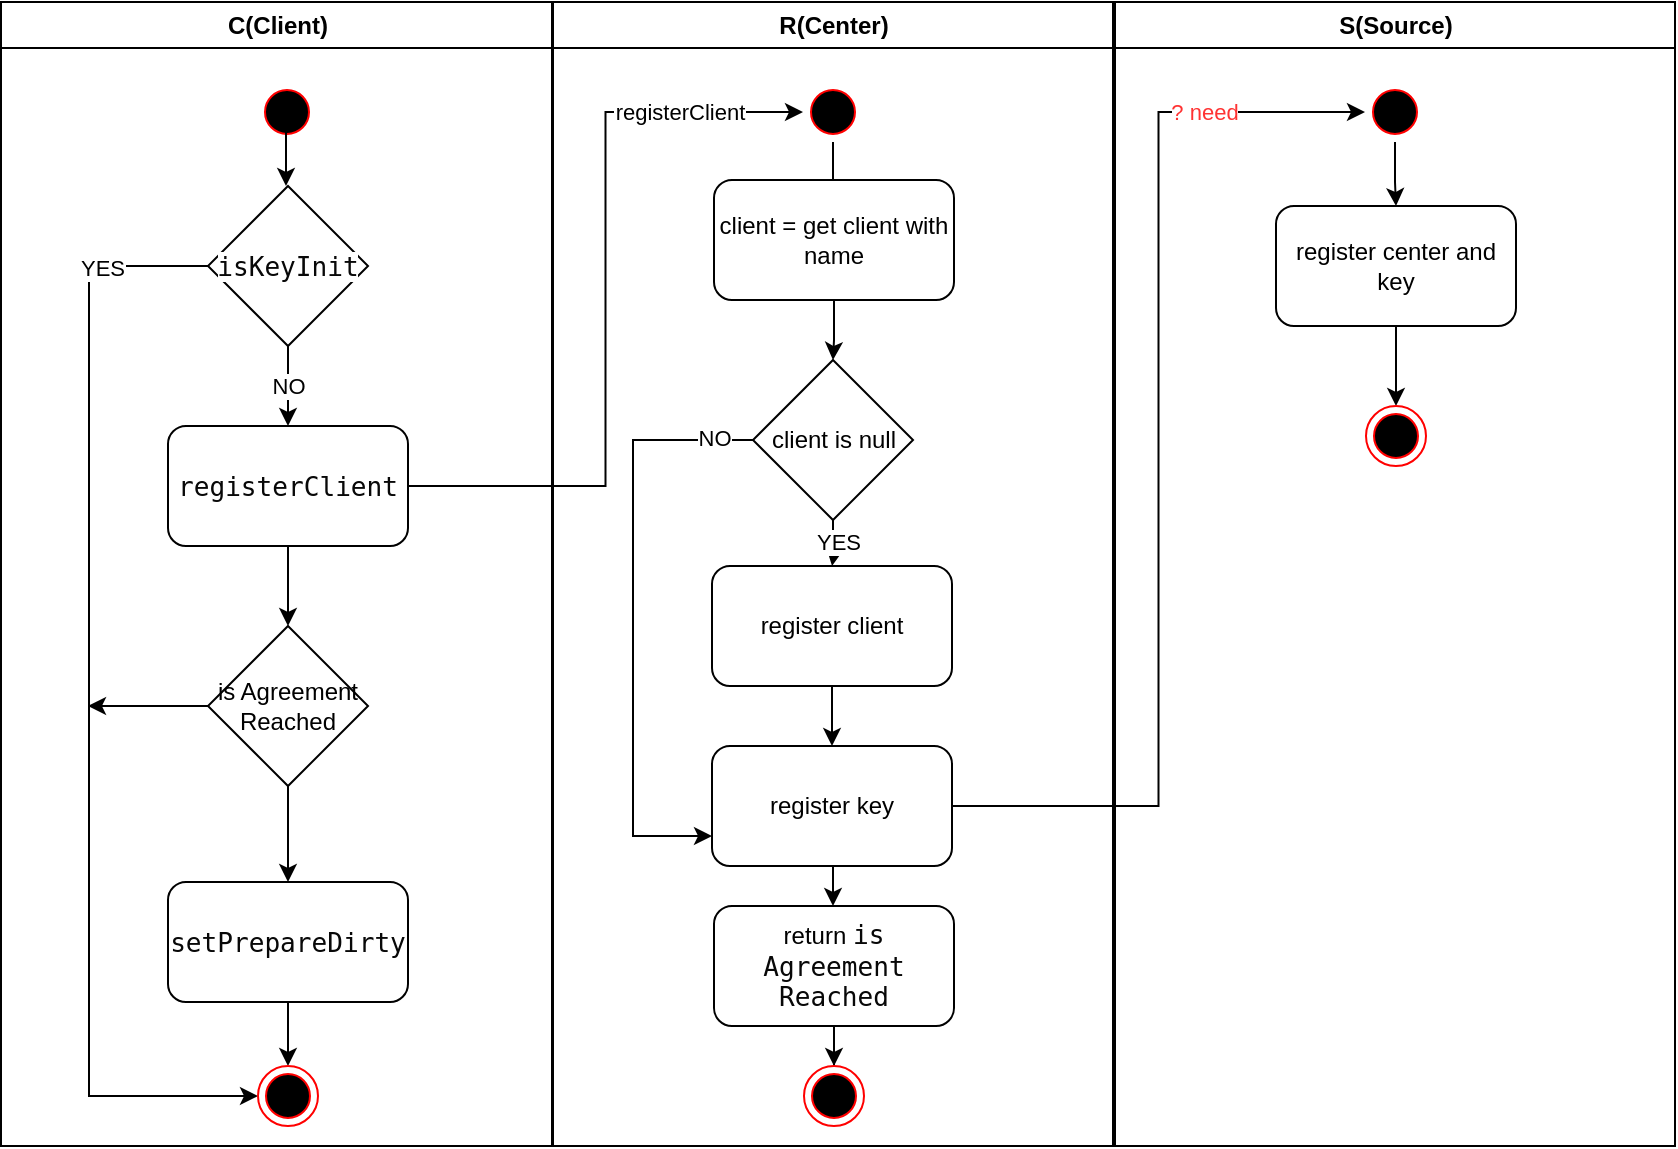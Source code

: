 <mxfile version="24.4.13" type="device" pages="3">
  <diagram id="e4xSNe2rwO2vYDo-B9NY" name="Client.Register">
    <mxGraphModel dx="1434" dy="784" grid="1" gridSize="10" guides="1" tooltips="1" connect="1" arrows="1" fold="1" page="1" pageScale="1" pageWidth="827" pageHeight="1169" math="0" shadow="0">
      <root>
        <mxCell id="0" />
        <mxCell id="1" parent="0" />
        <mxCell id="zKBPUxuciQu65vhIFHAe-1" value="C(Client)" style="swimlane;whiteSpace=wrap" vertex="1" parent="1">
          <mxGeometry x="164.5" y="128" width="275.5" height="572" as="geometry" />
        </mxCell>
        <mxCell id="zKBPUxuciQu65vhIFHAe-2" value="" style="ellipse;shape=startState;fillColor=#000000;strokeColor=#ff0000;" vertex="1" parent="zKBPUxuciQu65vhIFHAe-1">
          <mxGeometry x="128" y="40" width="30" height="30" as="geometry" />
        </mxCell>
        <mxCell id="zKBPUxuciQu65vhIFHAe-53" value="NO" style="edgeStyle=orthogonalEdgeStyle;rounded=0;orthogonalLoop=1;jettySize=auto;html=1;" edge="1" parent="zKBPUxuciQu65vhIFHAe-1" source="zKBPUxuciQu65vhIFHAe-49" target="zKBPUxuciQu65vhIFHAe-50">
          <mxGeometry relative="1" as="geometry" />
        </mxCell>
        <mxCell id="zKBPUxuciQu65vhIFHAe-56" style="edgeStyle=orthogonalEdgeStyle;rounded=0;orthogonalLoop=1;jettySize=auto;html=1;entryX=0;entryY=0.5;entryDx=0;entryDy=0;" edge="1" parent="zKBPUxuciQu65vhIFHAe-1" source="zKBPUxuciQu65vhIFHAe-49" target="zKBPUxuciQu65vhIFHAe-46">
          <mxGeometry relative="1" as="geometry">
            <mxPoint x="63.5" y="532" as="targetPoint" />
            <Array as="points">
              <mxPoint x="44" y="132" />
              <mxPoint x="44" y="547" />
            </Array>
          </mxGeometry>
        </mxCell>
        <mxCell id="zKBPUxuciQu65vhIFHAe-57" value="YES" style="edgeLabel;html=1;align=center;verticalAlign=middle;resizable=0;points=[];" vertex="1" connectable="0" parent="zKBPUxuciQu65vhIFHAe-56">
          <mxGeometry x="-0.811" y="1" relative="1" as="geometry">
            <mxPoint as="offset" />
          </mxGeometry>
        </mxCell>
        <mxCell id="zKBPUxuciQu65vhIFHAe-49" value="&lt;div style=&quot;background-color:#ffffff;color:#080808&quot;&gt;&lt;pre style=&quot;font-family:&#39;Fira Code&#39;,monospace;font-size:9.8pt;&quot;&gt;isKeyInit&lt;/pre&gt;&lt;/div&gt;" style="rhombus;whiteSpace=wrap;html=1;" vertex="1" parent="zKBPUxuciQu65vhIFHAe-1">
          <mxGeometry x="103.5" y="92" width="80" height="80" as="geometry" />
        </mxCell>
        <mxCell id="zKBPUxuciQu65vhIFHAe-54" value="" style="edgeStyle=orthogonalEdgeStyle;rounded=0;orthogonalLoop=1;jettySize=auto;html=1;" edge="1" parent="zKBPUxuciQu65vhIFHAe-1" source="zKBPUxuciQu65vhIFHAe-50" target="zKBPUxuciQu65vhIFHAe-51">
          <mxGeometry relative="1" as="geometry" />
        </mxCell>
        <mxCell id="zKBPUxuciQu65vhIFHAe-50" value="&lt;div style=&quot;background-color:#ffffff;color:#080808&quot;&gt;&lt;pre style=&quot;font-family:&#39;Fira Code&#39;,monospace;font-size:9.8pt;&quot;&gt;registerClient&lt;/pre&gt;&lt;/div&gt;" style="rounded=1;whiteSpace=wrap;html=1;" vertex="1" parent="zKBPUxuciQu65vhIFHAe-1">
          <mxGeometry x="83.5" y="212" width="120" height="60" as="geometry" />
        </mxCell>
        <mxCell id="zKBPUxuciQu65vhIFHAe-55" value="" style="edgeStyle=orthogonalEdgeStyle;rounded=0;orthogonalLoop=1;jettySize=auto;html=1;" edge="1" parent="zKBPUxuciQu65vhIFHAe-1" source="zKBPUxuciQu65vhIFHAe-51" target="zKBPUxuciQu65vhIFHAe-52">
          <mxGeometry relative="1" as="geometry" />
        </mxCell>
        <mxCell id="zKBPUxuciQu65vhIFHAe-63" value="" style="edgeStyle=orthogonalEdgeStyle;rounded=0;orthogonalLoop=1;jettySize=auto;html=1;" edge="1" parent="zKBPUxuciQu65vhIFHAe-1" source="zKBPUxuciQu65vhIFHAe-51">
          <mxGeometry relative="1" as="geometry">
            <mxPoint x="43.5" y="352" as="targetPoint" />
          </mxGeometry>
        </mxCell>
        <mxCell id="zKBPUxuciQu65vhIFHAe-51" value="is Agreement Reached" style="rhombus;whiteSpace=wrap;" vertex="1" parent="zKBPUxuciQu65vhIFHAe-1">
          <mxGeometry x="103.5" y="312" width="80" height="80" as="geometry" />
        </mxCell>
        <mxCell id="zKBPUxuciQu65vhIFHAe-60" value="" style="edgeStyle=orthogonalEdgeStyle;rounded=0;orthogonalLoop=1;jettySize=auto;html=1;" edge="1" parent="zKBPUxuciQu65vhIFHAe-1" source="zKBPUxuciQu65vhIFHAe-52" target="zKBPUxuciQu65vhIFHAe-46">
          <mxGeometry relative="1" as="geometry" />
        </mxCell>
        <mxCell id="zKBPUxuciQu65vhIFHAe-52" value="&lt;div style=&quot;background-color:#ffffff;color:#080808&quot;&gt;&lt;pre style=&quot;font-family:&#39;Fira Code&#39;,monospace;font-size:9.8pt;&quot;&gt;setPrepareDirty&lt;/pre&gt;&lt;/div&gt;" style="rounded=1;whiteSpace=wrap;html=1;" vertex="1" parent="zKBPUxuciQu65vhIFHAe-1">
          <mxGeometry x="83.5" y="440" width="120" height="60" as="geometry" />
        </mxCell>
        <mxCell id="zKBPUxuciQu65vhIFHAe-46" value="" style="ellipse;shape=endState;fillColor=#000000;strokeColor=#ff0000" vertex="1" parent="zKBPUxuciQu65vhIFHAe-1">
          <mxGeometry x="128.5" y="532" width="30" height="30" as="geometry" />
        </mxCell>
        <mxCell id="4FP9M70FjlYrYOTmqCSV-2" value="" style="edgeStyle=orthogonalEdgeStyle;rounded=0;orthogonalLoop=1;jettySize=auto;html=1;" edge="1" parent="zKBPUxuciQu65vhIFHAe-1">
          <mxGeometry relative="1" as="geometry">
            <mxPoint x="142.5" y="62" as="sourcePoint" />
            <mxPoint x="142.5" y="92" as="targetPoint" />
          </mxGeometry>
        </mxCell>
        <mxCell id="zKBPUxuciQu65vhIFHAe-23" value="R(Center)" style="swimlane;whiteSpace=wrap" vertex="1" parent="1">
          <mxGeometry x="440.5" y="128" width="280" height="572" as="geometry">
            <mxRectangle x="440.5" y="128" width="90" height="30" as="alternateBounds" />
          </mxGeometry>
        </mxCell>
        <mxCell id="4FP9M70FjlYrYOTmqCSV-10" value="" style="edgeStyle=orthogonalEdgeStyle;rounded=0;orthogonalLoop=1;jettySize=auto;html=1;entryX=0.5;entryY=0;entryDx=0;entryDy=0;" edge="1" parent="zKBPUxuciQu65vhIFHAe-23" source="4FP9M70FjlYrYOTmqCSV-1" target="4FP9M70FjlYrYOTmqCSV-4">
          <mxGeometry relative="1" as="geometry" />
        </mxCell>
        <mxCell id="4FP9M70FjlYrYOTmqCSV-1" value="" style="ellipse;shape=startState;fillColor=#000000;strokeColor=#ff0000;" vertex="1" parent="zKBPUxuciQu65vhIFHAe-23">
          <mxGeometry x="125" y="40" width="30" height="30" as="geometry" />
        </mxCell>
        <mxCell id="4FP9M70FjlYrYOTmqCSV-12" value="" style="edgeStyle=orthogonalEdgeStyle;rounded=0;orthogonalLoop=1;jettySize=auto;html=1;" edge="1" parent="zKBPUxuciQu65vhIFHAe-23" source="4FP9M70FjlYrYOTmqCSV-3" target="4FP9M70FjlYrYOTmqCSV-7">
          <mxGeometry relative="1" as="geometry" />
        </mxCell>
        <mxCell id="4FP9M70FjlYrYOTmqCSV-21" value="YES" style="edgeLabel;html=1;align=center;verticalAlign=middle;resizable=0;points=[];" vertex="1" connectable="0" parent="4FP9M70FjlYrYOTmqCSV-12">
          <mxGeometry x="-0.064" y="2" relative="1" as="geometry">
            <mxPoint as="offset" />
          </mxGeometry>
        </mxCell>
        <mxCell id="4FP9M70FjlYrYOTmqCSV-20" style="edgeStyle=orthogonalEdgeStyle;rounded=0;orthogonalLoop=1;jettySize=auto;html=1;entryX=0;entryY=0.75;entryDx=0;entryDy=0;" edge="1" parent="zKBPUxuciQu65vhIFHAe-23" source="4FP9M70FjlYrYOTmqCSV-3" target="4FP9M70FjlYrYOTmqCSV-6">
          <mxGeometry relative="1" as="geometry">
            <Array as="points">
              <mxPoint x="40" y="219" />
              <mxPoint x="40" y="417" />
            </Array>
          </mxGeometry>
        </mxCell>
        <mxCell id="4FP9M70FjlYrYOTmqCSV-22" value="NO" style="edgeLabel;html=1;align=center;verticalAlign=middle;resizable=0;points=[];" vertex="1" connectable="0" parent="4FP9M70FjlYrYOTmqCSV-20">
          <mxGeometry x="-0.864" y="-1" relative="1" as="geometry">
            <mxPoint as="offset" />
          </mxGeometry>
        </mxCell>
        <mxCell id="4FP9M70FjlYrYOTmqCSV-3" value="client is null" style="rhombus;whiteSpace=wrap;html=1;" vertex="1" parent="zKBPUxuciQu65vhIFHAe-23">
          <mxGeometry x="100" y="179" width="80" height="80" as="geometry" />
        </mxCell>
        <mxCell id="4FP9M70FjlYrYOTmqCSV-11" value="" style="edgeStyle=orthogonalEdgeStyle;rounded=0;orthogonalLoop=1;jettySize=auto;html=1;" edge="1" parent="zKBPUxuciQu65vhIFHAe-23" source="4FP9M70FjlYrYOTmqCSV-4" target="4FP9M70FjlYrYOTmqCSV-3">
          <mxGeometry relative="1" as="geometry" />
        </mxCell>
        <mxCell id="4FP9M70FjlYrYOTmqCSV-4" value="client = get client with name" style="rounded=1;whiteSpace=wrap;html=1;" vertex="1" parent="zKBPUxuciQu65vhIFHAe-23">
          <mxGeometry x="80.5" y="89" width="120" height="60" as="geometry" />
        </mxCell>
        <mxCell id="4FP9M70FjlYrYOTmqCSV-6" value="register key" style="rounded=1;whiteSpace=wrap;html=1;" vertex="1" parent="zKBPUxuciQu65vhIFHAe-23">
          <mxGeometry x="79.5" y="372" width="120" height="60" as="geometry" />
        </mxCell>
        <mxCell id="4FP9M70FjlYrYOTmqCSV-15" value="" style="edgeStyle=orthogonalEdgeStyle;rounded=0;orthogonalLoop=1;jettySize=auto;html=1;" edge="1" parent="zKBPUxuciQu65vhIFHAe-23">
          <mxGeometry relative="1" as="geometry">
            <mxPoint x="138.5" y="342" as="sourcePoint" />
            <mxPoint x="139.5" y="372" as="targetPoint" />
          </mxGeometry>
        </mxCell>
        <mxCell id="4FP9M70FjlYrYOTmqCSV-7" value="register client" style="rounded=1;whiteSpace=wrap;html=1;" vertex="1" parent="zKBPUxuciQu65vhIFHAe-23">
          <mxGeometry x="79.5" y="282" width="120" height="60" as="geometry" />
        </mxCell>
        <mxCell id="4FP9M70FjlYrYOTmqCSV-17" value="" style="edgeStyle=orthogonalEdgeStyle;rounded=0;orthogonalLoop=1;jettySize=auto;html=1;" edge="1" parent="zKBPUxuciQu65vhIFHAe-23" source="4FP9M70FjlYrYOTmqCSV-8" target="4FP9M70FjlYrYOTmqCSV-9">
          <mxGeometry relative="1" as="geometry" />
        </mxCell>
        <mxCell id="4FP9M70FjlYrYOTmqCSV-8" value="return&amp;nbsp;&lt;span style=&quot;font-family: &amp;quot;Fira Code&amp;quot;, monospace; font-size: 9.8pt; background-color: rgb(255, 255, 255); color: rgb(8, 8, 8);&quot;&gt;is Agreement Reached&lt;/span&gt;" style="rounded=1;whiteSpace=wrap;html=1;" vertex="1" parent="zKBPUxuciQu65vhIFHAe-23">
          <mxGeometry x="80.5" y="452" width="120" height="60" as="geometry" />
        </mxCell>
        <mxCell id="4FP9M70FjlYrYOTmqCSV-9" value="" style="ellipse;shape=endState;fillColor=#000000;strokeColor=#ff0000" vertex="1" parent="zKBPUxuciQu65vhIFHAe-23">
          <mxGeometry x="125.5" y="532" width="30" height="30" as="geometry" />
        </mxCell>
        <mxCell id="4FP9M70FjlYrYOTmqCSV-19" value="" style="edgeStyle=orthogonalEdgeStyle;rounded=0;orthogonalLoop=1;jettySize=auto;html=1;" edge="1" parent="zKBPUxuciQu65vhIFHAe-23">
          <mxGeometry relative="1" as="geometry">
            <mxPoint x="140" y="432" as="sourcePoint" />
            <mxPoint x="140" y="452" as="targetPoint" />
          </mxGeometry>
        </mxCell>
        <mxCell id="zKBPUxuciQu65vhIFHAe-42" value="S(Source)" style="swimlane;whiteSpace=wrap" vertex="1" parent="1">
          <mxGeometry x="721.5" y="128" width="280" height="572" as="geometry" />
        </mxCell>
        <mxCell id="pCzn_DUp9kQx-t3wHIik-6" value="" style="edgeStyle=orthogonalEdgeStyle;rounded=0;orthogonalLoop=1;jettySize=auto;html=1;" edge="1" parent="zKBPUxuciQu65vhIFHAe-42" source="pCzn_DUp9kQx-t3wHIik-1" target="pCzn_DUp9kQx-t3wHIik-3">
          <mxGeometry relative="1" as="geometry" />
        </mxCell>
        <mxCell id="pCzn_DUp9kQx-t3wHIik-1" value="" style="ellipse;shape=startState;fillColor=#000000;strokeColor=#ff0000;" vertex="1" parent="zKBPUxuciQu65vhIFHAe-42">
          <mxGeometry x="125" y="40" width="30" height="30" as="geometry" />
        </mxCell>
        <mxCell id="pCzn_DUp9kQx-t3wHIik-7" value="" style="edgeStyle=orthogonalEdgeStyle;rounded=0;orthogonalLoop=1;jettySize=auto;html=1;" edge="1" parent="zKBPUxuciQu65vhIFHAe-42" source="pCzn_DUp9kQx-t3wHIik-3" target="pCzn_DUp9kQx-t3wHIik-5">
          <mxGeometry relative="1" as="geometry" />
        </mxCell>
        <mxCell id="pCzn_DUp9kQx-t3wHIik-3" value="register center and key" style="rounded=1;whiteSpace=wrap;html=1;" vertex="1" parent="zKBPUxuciQu65vhIFHAe-42">
          <mxGeometry x="80.5" y="102" width="120" height="60" as="geometry" />
        </mxCell>
        <mxCell id="pCzn_DUp9kQx-t3wHIik-5" value="" style="ellipse;shape=endState;fillColor=#000000;strokeColor=#ff0000" vertex="1" parent="zKBPUxuciQu65vhIFHAe-42">
          <mxGeometry x="125.5" y="202" width="30" height="30" as="geometry" />
        </mxCell>
        <mxCell id="4FP9M70FjlYrYOTmqCSV-25" style="edgeStyle=orthogonalEdgeStyle;rounded=0;orthogonalLoop=1;jettySize=auto;html=1;entryX=0;entryY=0.5;entryDx=0;entryDy=0;" edge="1" parent="1" source="zKBPUxuciQu65vhIFHAe-50" target="4FP9M70FjlYrYOTmqCSV-1">
          <mxGeometry relative="1" as="geometry" />
        </mxCell>
        <mxCell id="4FP9M70FjlYrYOTmqCSV-26" value="registerClient" style="edgeLabel;align=center;verticalAlign=middle;resizable=0;points=[];" vertex="1" connectable="0" parent="4FP9M70FjlYrYOTmqCSV-25">
          <mxGeometry x="0.68" y="1" relative="1" as="geometry">
            <mxPoint as="offset" />
          </mxGeometry>
        </mxCell>
        <mxCell id="pCzn_DUp9kQx-t3wHIik-8" style="edgeStyle=orthogonalEdgeStyle;rounded=0;orthogonalLoop=1;jettySize=auto;html=1;entryX=0;entryY=0.5;entryDx=0;entryDy=0;" edge="1" parent="1" source="4FP9M70FjlYrYOTmqCSV-6" target="pCzn_DUp9kQx-t3wHIik-1">
          <mxGeometry relative="1" as="geometry" />
        </mxCell>
        <mxCell id="_jpN2zEDaZLYkizdIhVH-1" value="? need" style="edgeLabel;html=1;align=center;verticalAlign=middle;resizable=0;points=[];fontColor=#FF3333;" vertex="1" connectable="0" parent="pCzn_DUp9kQx-t3wHIik-8">
          <mxGeometry x="0.709" relative="1" as="geometry">
            <mxPoint as="offset" />
          </mxGeometry>
        </mxCell>
      </root>
    </mxGraphModel>
  </diagram>
  <diagram name="client.get" id="e7e014a7-5840-1c2e-5031-d8a46d1fe8dd">
    <mxGraphModel dx="1434" dy="784" grid="1" gridSize="10" guides="1" tooltips="1" connect="1" arrows="1" fold="1" page="1" pageScale="1" pageWidth="1169" pageHeight="826" background="none" math="0" shadow="0">
      <root>
        <mxCell id="0" />
        <mxCell id="1" parent="0" />
        <mxCell id="k82Oito8XOEwwU88DEr8-1" value="C(Client)" style="swimlane;whiteSpace=wrap" vertex="1" parent="1">
          <mxGeometry x="164.5" y="128" width="275.5" height="572" as="geometry" />
        </mxCell>
        <mxCell id="k82Oito8XOEwwU88DEr8-18" value="" style="edgeStyle=orthogonalEdgeStyle;rounded=0;orthogonalLoop=1;jettySize=auto;html=1;" edge="1" parent="k82Oito8XOEwwU88DEr8-1" source="k82Oito8XOEwwU88DEr8-3" target="k82Oito8XOEwwU88DEr8-9">
          <mxGeometry relative="1" as="geometry" />
        </mxCell>
        <mxCell id="k82Oito8XOEwwU88DEr8-3" value="" style="ellipse;shape=startState;fillColor=#000000;strokeColor=#ff0000;" vertex="1" parent="k82Oito8XOEwwU88DEr8-1">
          <mxGeometry x="128.5" y="32" width="30" height="30" as="geometry" />
        </mxCell>
        <mxCell id="k82Oito8XOEwwU88DEr8-8" value="" style="edgeStyle=orthogonalEdgeStyle;rounded=0;orthogonalLoop=1;jettySize=auto;html=1;" edge="1" parent="k82Oito8XOEwwU88DEr8-1" source="k82Oito8XOEwwU88DEr8-9" target="k82Oito8XOEwwU88DEr8-12">
          <mxGeometry relative="1" as="geometry" />
        </mxCell>
        <mxCell id="k82Oito8XOEwwU88DEr8-9" value="value = Cache.get" style="rounded=1;whiteSpace=wrap;" vertex="1" parent="k82Oito8XOEwwU88DEr8-1">
          <mxGeometry x="83.5" y="102" width="120" height="60" as="geometry" />
        </mxCell>
        <mxCell id="k82Oito8XOEwwU88DEr8-10" value="YES" style="edgeStyle=orthogonalEdgeStyle;rounded=0;orthogonalLoop=1;jettySize=auto;html=1;" edge="1" parent="k82Oito8XOEwwU88DEr8-1" source="k82Oito8XOEwwU88DEr8-12" target="k82Oito8XOEwwU88DEr8-14">
          <mxGeometry relative="1" as="geometry" />
        </mxCell>
        <mxCell id="k82Oito8XOEwwU88DEr8-11" value="" style="edgeStyle=orthogonalEdgeStyle;rounded=0;orthogonalLoop=1;jettySize=auto;html=1;entryX=0;entryY=0.5;entryDx=0;entryDy=0;" edge="1" parent="k82Oito8XOEwwU88DEr8-1" source="k82Oito8XOEwwU88DEr8-12" target="k82Oito8XOEwwU88DEr8-15">
          <mxGeometry relative="1" as="geometry">
            <mxPoint x="43.5" y="282" as="targetPoint" />
            <Array as="points">
              <mxPoint x="56" y="242" />
              <mxPoint x="56" y="547" />
            </Array>
          </mxGeometry>
        </mxCell>
        <mxCell id="k82Oito8XOEwwU88DEr8-22" value="NO" style="edgeLabel;html=1;align=center;verticalAlign=middle;resizable=0;points=[];" vertex="1" connectable="0" parent="k82Oito8XOEwwU88DEr8-11">
          <mxGeometry x="-0.887" relative="1" as="geometry">
            <mxPoint as="offset" />
          </mxGeometry>
        </mxCell>
        <mxCell id="k82Oito8XOEwwU88DEr8-12" value="value Is Null" style="rhombus;whiteSpace=wrap;" vertex="1" parent="k82Oito8XOEwwU88DEr8-1">
          <mxGeometry x="103.5" y="202" width="80" height="80" as="geometry" />
        </mxCell>
        <mxCell id="k82Oito8XOEwwU88DEr8-13" value="" style="edgeStyle=orthogonalEdgeStyle;rounded=0;orthogonalLoop=1;jettySize=auto;html=1;" edge="1" parent="k82Oito8XOEwwU88DEr8-1" source="k82Oito8XOEwwU88DEr8-14" target="k82Oito8XOEwwU88DEr8-15">
          <mxGeometry relative="1" as="geometry" />
        </mxCell>
        <mxCell id="k82Oito8XOEwwU88DEr8-14" value="value = exec biz method" style="rounded=1;whiteSpace=wrap;" vertex="1" parent="k82Oito8XOEwwU88DEr8-1">
          <mxGeometry x="83.5" y="322" width="120" height="60" as="geometry" />
        </mxCell>
        <mxCell id="k82Oito8XOEwwU88DEr8-15" value="" style="ellipse;shape=endState;fillColor=#000000;strokeColor=#ff0000" vertex="1" parent="k82Oito8XOEwwU88DEr8-1">
          <mxGeometry x="128.5" y="532" width="30" height="30" as="geometry" />
        </mxCell>
        <mxCell id="k82Oito8XOEwwU88DEr8-19" value="put value to center" style="rounded=1;whiteSpace=wrap;html=1;" vertex="1" parent="k82Oito8XOEwwU88DEr8-1">
          <mxGeometry x="83.5" y="422" width="120" height="60" as="geometry" />
        </mxCell>
        <mxCell id="k82Oito8XOEwwU88DEr8-16" value="R(Center)" style="swimlane;whiteSpace=wrap" vertex="1" parent="1">
          <mxGeometry x="440.5" y="128" width="279.5" height="572" as="geometry">
            <mxRectangle x="440.5" y="128" width="90" height="30" as="alternateBounds" />
          </mxGeometry>
        </mxCell>
        <mxCell id="k82Oito8XOEwwU88DEr8-36" value="" style="edgeStyle=orthogonalEdgeStyle;rounded=0;orthogonalLoop=1;jettySize=auto;html=1;" edge="1" parent="k82Oito8XOEwwU88DEr8-16" source="k82Oito8XOEwwU88DEr8-23" target="k82Oito8XOEwwU88DEr8-27">
          <mxGeometry relative="1" as="geometry" />
        </mxCell>
        <mxCell id="k82Oito8XOEwwU88DEr8-23" value="" style="ellipse;shape=startState;fillColor=#000000;strokeColor=#ff0000;" vertex="1" parent="k82Oito8XOEwwU88DEr8-16">
          <mxGeometry x="93" y="32" width="30" height="30" as="geometry" />
        </mxCell>
        <mxCell id="k82Oito8XOEwwU88DEr8-29" value="" style="edgeStyle=orthogonalEdgeStyle;rounded=0;orthogonalLoop=1;jettySize=auto;html=1;" edge="1" parent="k82Oito8XOEwwU88DEr8-16" source="k82Oito8XOEwwU88DEr8-27" target="k82Oito8XOEwwU88DEr8-28">
          <mxGeometry relative="1" as="geometry" />
        </mxCell>
        <mxCell id="k82Oito8XOEwwU88DEr8-30" value="YES" style="edgeLabel;html=1;align=center;verticalAlign=middle;resizable=0;points=[];" vertex="1" connectable="0" parent="k82Oito8XOEwwU88DEr8-29">
          <mxGeometry x="0.192" y="-1" relative="1" as="geometry">
            <mxPoint as="offset" />
          </mxGeometry>
        </mxCell>
        <mxCell id="k82Oito8XOEwwU88DEr8-42" style="edgeStyle=orthogonalEdgeStyle;rounded=0;orthogonalLoop=1;jettySize=auto;html=1;entryX=0;entryY=0.5;entryDx=0;entryDy=0;" edge="1" parent="k82Oito8XOEwwU88DEr8-16" source="k82Oito8XOEwwU88DEr8-27" target="k82Oito8XOEwwU88DEr8-33">
          <mxGeometry relative="1" as="geometry">
            <Array as="points">
              <mxPoint x="30" y="132" />
              <mxPoint x="30" y="547" />
            </Array>
          </mxGeometry>
        </mxCell>
        <mxCell id="k82Oito8XOEwwU88DEr8-43" value="NO" style="edgeLabel;html=1;align=center;verticalAlign=middle;resizable=0;points=[];" vertex="1" connectable="0" parent="k82Oito8XOEwwU88DEr8-42">
          <mxGeometry x="-0.926" y="-4" relative="1" as="geometry">
            <mxPoint as="offset" />
          </mxGeometry>
        </mxCell>
        <mxCell id="k82Oito8XOEwwU88DEr8-27" value="&lt;div style=&quot;background-color:#ffffff;color:#080808&quot;&gt;&lt;pre style=&quot;font-family:&#39;Fira Code&#39;,monospace;font-size:9.8pt;&quot;&gt;isDirty&lt;/pre&gt;&lt;/div&gt;" style="rhombus;whiteSpace=wrap;html=1;" vertex="1" parent="k82Oito8XOEwwU88DEr8-16">
          <mxGeometry x="67.5" y="92" width="80" height="80" as="geometry" />
        </mxCell>
        <mxCell id="k82Oito8XOEwwU88DEr8-34" value="" style="edgeStyle=orthogonalEdgeStyle;rounded=0;orthogonalLoop=1;jettySize=auto;html=1;" edge="1" parent="k82Oito8XOEwwU88DEr8-16" source="k82Oito8XOEwwU88DEr8-28">
          <mxGeometry relative="1" as="geometry">
            <mxPoint x="107.5" y="402" as="targetPoint" />
          </mxGeometry>
        </mxCell>
        <mxCell id="k82Oito8XOEwwU88DEr8-41" value="YES" style="edgeLabel;html=1;align=center;verticalAlign=middle;resizable=0;points=[];" vertex="1" connectable="0" parent="k82Oito8XOEwwU88DEr8-34">
          <mxGeometry x="-0.728" y="2" relative="1" as="geometry">
            <mxPoint as="offset" />
          </mxGeometry>
        </mxCell>
        <mxCell id="k82Oito8XOEwwU88DEr8-38" value="NO" style="edgeStyle=orthogonalEdgeStyle;rounded=0;orthogonalLoop=1;jettySize=auto;html=1;entryX=0.5;entryY=0;entryDx=0;entryDy=0;" edge="1" parent="k82Oito8XOEwwU88DEr8-16" source="k82Oito8XOEwwU88DEr8-28" target="k82Oito8XOEwwU88DEr8-40">
          <mxGeometry relative="1" as="geometry">
            <mxPoint x="249.5" y="245" as="targetPoint" />
            <Array as="points">
              <mxPoint x="208" y="245" />
              <mxPoint x="208" y="379" />
            </Array>
          </mxGeometry>
        </mxCell>
        <mxCell id="k82Oito8XOEwwU88DEr8-28" value="is Agreement Reached" style="rhombus;whiteSpace=wrap;" vertex="1" parent="k82Oito8XOEwwU88DEr8-16">
          <mxGeometry x="67.5" y="205" width="80" height="80" as="geometry" />
        </mxCell>
        <mxCell id="k82Oito8XOEwwU88DEr8-31" value="&lt;div style=&quot;background-color:#ffffff;color:#080808&quot;&gt;&lt;pre style=&quot;font-family:&#39;Fira Code&#39;,monospace;font-size:9.8pt;&quot;&gt;clearDirty&lt;/pre&gt;&lt;/div&gt;" style="rounded=1;whiteSpace=wrap;html=1;" vertex="1" parent="k82Oito8XOEwwU88DEr8-16">
          <mxGeometry x="50.5" y="312" width="120" height="60" as="geometry" />
        </mxCell>
        <mxCell id="k82Oito8XOEwwU88DEr8-35" value="" style="edgeStyle=orthogonalEdgeStyle;rounded=0;orthogonalLoop=1;jettySize=auto;html=1;" edge="1" parent="k82Oito8XOEwwU88DEr8-16" target="k82Oito8XOEwwU88DEr8-33">
          <mxGeometry relative="1" as="geometry">
            <mxPoint x="107.5" y="462" as="sourcePoint" />
          </mxGeometry>
        </mxCell>
        <mxCell id="k82Oito8XOEwwU88DEr8-32" value="&lt;div style=&quot;background-color:#ffffff;color:#080808&quot;&gt;&lt;pre style=&quot;font-family:&#39;Fira Code&#39;,monospace;font-size:9.8pt;&quot;&gt;putToLocalCache&lt;/pre&gt;&lt;/div&gt;" style="rounded=1;whiteSpace=wrap;html=1;" vertex="1" parent="k82Oito8XOEwwU88DEr8-16">
          <mxGeometry x="50.5" y="402" width="120" height="60" as="geometry" />
        </mxCell>
        <mxCell id="k82Oito8XOEwwU88DEr8-33" value="" style="ellipse;shape=endState;fillColor=#000000;strokeColor=#ff0000" vertex="1" parent="k82Oito8XOEwwU88DEr8-16">
          <mxGeometry x="92.5" y="532" width="30" height="30" as="geometry" />
        </mxCell>
        <mxCell id="k82Oito8XOEwwU88DEr8-40" value="Unexpected assignment error" style="rounded=1;whiteSpace=wrap;" vertex="1" parent="k82Oito8XOEwwU88DEr8-16">
          <mxGeometry x="147.5" y="472" width="120" height="60" as="geometry" />
        </mxCell>
        <mxCell id="k82Oito8XOEwwU88DEr8-17" value="S(Source)" style="swimlane;whiteSpace=wrap" vertex="1" parent="1">
          <mxGeometry x="721.5" y="128" width="280" height="572" as="geometry" />
        </mxCell>
        <mxCell id="k82Oito8XOEwwU88DEr8-25" style="edgeStyle=orthogonalEdgeStyle;rounded=0;orthogonalLoop=1;jettySize=auto;html=1;entryX=0;entryY=0.5;entryDx=0;entryDy=0;" edge="1" parent="1" source="k82Oito8XOEwwU88DEr8-19" target="k82Oito8XOEwwU88DEr8-23">
          <mxGeometry relative="1" as="geometry" />
        </mxCell>
        <mxCell id="k82Oito8XOEwwU88DEr8-26" value="put" style="edgeLabel;html=1;align=center;verticalAlign=middle;resizable=0;points=[];" vertex="1" connectable="0" parent="k82Oito8XOEwwU88DEr8-25">
          <mxGeometry x="0.746" y="3" relative="1" as="geometry">
            <mxPoint as="offset" />
          </mxGeometry>
        </mxCell>
      </root>
    </mxGraphModel>
  </diagram>
  <diagram id="Gi29NI_yCljFODX1vEd-" name="onContentChanged">
    <mxGraphModel dx="1434" dy="784" grid="1" gridSize="10" guides="1" tooltips="1" connect="1" arrows="1" fold="1" page="1" pageScale="1" pageWidth="827" pageHeight="1169" math="0" shadow="0">
      <root>
        <mxCell id="0" />
        <mxCell id="1" parent="0" />
        <mxCell id="ZrpsHQVzRWjbztfIemo8-1" value="S(Source)" style="swimlane;whiteSpace=wrap" vertex="1" parent="1">
          <mxGeometry x="164.5" y="128" width="275.5" height="572" as="geometry" />
        </mxCell>
        <mxCell id="ZrpsHQVzRWjbztfIemo8-2" value="" style="ellipse;shape=startState;fillColor=#000000;strokeColor=#ff0000;" vertex="1" parent="ZrpsHQVzRWjbztfIemo8-1">
          <mxGeometry x="128" y="40" width="30" height="30" as="geometry" />
        </mxCell>
        <mxCell id="ZrpsHQVzRWjbztfIemo8-7" value="" style="edgeStyle=orthogonalEdgeStyle;rounded=0;orthogonalLoop=1;jettySize=auto;html=1;" edge="1" parent="ZrpsHQVzRWjbztfIemo8-1" target="ZrpsHQVzRWjbztfIemo8-13">
          <mxGeometry relative="1" as="geometry">
            <mxPoint x="142" y="152" as="sourcePoint" />
            <mxPoint x="142.5" y="262" as="targetPoint" />
          </mxGeometry>
        </mxCell>
        <mxCell id="ZrpsHQVzRWjbztfIemo8-8" value="center = get center" style="rounded=1;whiteSpace=wrap;" vertex="1" parent="ZrpsHQVzRWjbztfIemo8-1">
          <mxGeometry x="83" y="92" width="120" height="60" as="geometry" />
        </mxCell>
        <mxCell id="ZrpsHQVzRWjbztfIemo8-12" value="" style="edgeStyle=orthogonalEdgeStyle;rounded=0;orthogonalLoop=1;jettySize=auto;html=1;" edge="1" parent="ZrpsHQVzRWjbztfIemo8-1" source="ZrpsHQVzRWjbztfIemo8-13" target="ZrpsHQVzRWjbztfIemo8-14">
          <mxGeometry relative="1" as="geometry" />
        </mxCell>
        <mxCell id="ZrpsHQVzRWjbztfIemo8-13" value="&lt;div style=&quot;background-color:#ffffff;color:#080808&quot;&gt;&lt;pre style=&quot;font-family:&#39;Fira Code&#39;,monospace;font-size:9.8pt;&quot;&gt;notify center&lt;/pre&gt;&lt;/div&gt;" style="rounded=1;whiteSpace=wrap;html=1;" vertex="1" parent="ZrpsHQVzRWjbztfIemo8-1">
          <mxGeometry x="83" y="202" width="120" height="60" as="geometry" />
        </mxCell>
        <mxCell id="ZrpsHQVzRWjbztfIemo8-14" value="" style="ellipse;shape=endState;fillColor=#000000;strokeColor=#ff0000" vertex="1" parent="ZrpsHQVzRWjbztfIemo8-1">
          <mxGeometry x="128" y="302" width="30" height="30" as="geometry" />
        </mxCell>
        <mxCell id="ZrpsHQVzRWjbztfIemo8-15" value="" style="edgeStyle=orthogonalEdgeStyle;rounded=0;orthogonalLoop=1;jettySize=auto;html=1;" edge="1" parent="ZrpsHQVzRWjbztfIemo8-1">
          <mxGeometry relative="1" as="geometry">
            <mxPoint x="142.5" y="62" as="sourcePoint" />
            <mxPoint x="142.5" y="92" as="targetPoint" />
          </mxGeometry>
        </mxCell>
        <mxCell id="ZrpsHQVzRWjbztfIemo8-16" value="R(Center)" style="swimlane;whiteSpace=wrap" vertex="1" parent="1">
          <mxGeometry x="440.5" y="128" width="280" height="572" as="geometry">
            <mxRectangle x="440.5" y="128" width="90" height="30" as="alternateBounds" />
          </mxGeometry>
        </mxCell>
        <mxCell id="ZrpsHQVzRWjbztfIemo8-18" value="" style="ellipse;shape=startState;fillColor=#000000;strokeColor=#ff0000;" vertex="1" parent="ZrpsHQVzRWjbztfIemo8-16">
          <mxGeometry x="125" y="40" width="30" height="30" as="geometry" />
        </mxCell>
        <mxCell id="ZrpsHQVzRWjbztfIemo8-19" value="" style="edgeStyle=orthogonalEdgeStyle;rounded=0;orthogonalLoop=1;jettySize=auto;html=1;" edge="1" parent="ZrpsHQVzRWjbztfIemo8-16" source="ZrpsHQVzRWjbztfIemo8-23" target="ZrpsHQVzRWjbztfIemo8-28">
          <mxGeometry relative="1" as="geometry" />
        </mxCell>
        <mxCell id="ZrpsHQVzRWjbztfIemo8-20" value="YES" style="edgeLabel;html=1;align=center;verticalAlign=middle;resizable=0;points=[];" vertex="1" connectable="0" parent="ZrpsHQVzRWjbztfIemo8-19">
          <mxGeometry x="-0.064" y="2" relative="1" as="geometry">
            <mxPoint as="offset" />
          </mxGeometry>
        </mxCell>
        <mxCell id="ZrpsHQVzRWjbztfIemo8-21" style="edgeStyle=orthogonalEdgeStyle;rounded=0;orthogonalLoop=1;jettySize=auto;html=1;" edge="1" parent="ZrpsHQVzRWjbztfIemo8-16" source="ZrpsHQVzRWjbztfIemo8-23" target="ZrpsHQVzRWjbztfIemo8-31">
          <mxGeometry relative="1" as="geometry">
            <Array as="points">
              <mxPoint x="40" y="136" />
              <mxPoint x="40" y="517" />
            </Array>
            <mxPoint x="100" y="130" as="sourcePoint" />
            <mxPoint x="125.358" y="393" as="targetPoint" />
          </mxGeometry>
        </mxCell>
        <mxCell id="ZrpsHQVzRWjbztfIemo8-22" value="NO" style="edgeLabel;html=1;align=center;verticalAlign=middle;resizable=0;points=[];" vertex="1" connectable="0" parent="ZrpsHQVzRWjbztfIemo8-21">
          <mxGeometry x="-0.864" y="-1" relative="1" as="geometry">
            <mxPoint as="offset" />
          </mxGeometry>
        </mxCell>
        <mxCell id="ZrpsHQVzRWjbztfIemo8-23" value="is not Dirty and is not on changing" style="rhombus;whiteSpace=wrap;" vertex="1" parent="ZrpsHQVzRWjbztfIemo8-16">
          <mxGeometry x="100" y="96" width="80" height="80" as="geometry" />
        </mxCell>
        <mxCell id="ZrpsHQVzRWjbztfIemo8-24" value="" style="edgeStyle=orthogonalEdgeStyle;rounded=0;orthogonalLoop=1;jettySize=auto;html=1;" edge="1" parent="ZrpsHQVzRWjbztfIemo8-16" target="ZrpsHQVzRWjbztfIemo8-23">
          <mxGeometry relative="1" as="geometry">
            <mxPoint x="140.5" y="66" as="sourcePoint" />
          </mxGeometry>
        </mxCell>
        <mxCell id="FN070ooC6f0uuDKUHgch-3" value="" style="edgeStyle=orthogonalEdgeStyle;rounded=0;orthogonalLoop=1;jettySize=auto;html=1;" edge="1" parent="ZrpsHQVzRWjbztfIemo8-16" source="ZrpsHQVzRWjbztfIemo8-26" target="FN070ooC6f0uuDKUHgch-2">
          <mxGeometry relative="1" as="geometry" />
        </mxCell>
        <mxCell id="ZrpsHQVzRWjbztfIemo8-26" value="clear Agreement Flag" style="rounded=1;whiteSpace=wrap;" vertex="1" parent="ZrpsHQVzRWjbztfIemo8-16">
          <mxGeometry x="79.5" y="289" width="120" height="60" as="geometry" />
        </mxCell>
        <mxCell id="ZrpsHQVzRWjbztfIemo8-27" value="" style="edgeStyle=orthogonalEdgeStyle;rounded=0;orthogonalLoop=1;jettySize=auto;html=1;" edge="1" parent="ZrpsHQVzRWjbztfIemo8-16">
          <mxGeometry relative="1" as="geometry">
            <mxPoint x="138.5" y="259" as="sourcePoint" />
            <mxPoint x="139.5" y="289" as="targetPoint" />
          </mxGeometry>
        </mxCell>
        <mxCell id="ZrpsHQVzRWjbztfIemo8-28" value="set on changing" style="rounded=1;whiteSpace=wrap;" vertex="1" parent="ZrpsHQVzRWjbztfIemo8-16">
          <mxGeometry x="79.5" y="199" width="120" height="60" as="geometry" />
        </mxCell>
        <mxCell id="ZrpsHQVzRWjbztfIemo8-31" value="" style="ellipse;shape=endState;fillColor=#000000;strokeColor=#ff0000" vertex="1" parent="ZrpsHQVzRWjbztfIemo8-16">
          <mxGeometry x="125" y="502" width="30" height="30" as="geometry" />
        </mxCell>
        <mxCell id="ZrpsHQVzRWjbztfIemo8-32" value="" style="edgeStyle=orthogonalEdgeStyle;rounded=0;orthogonalLoop=1;jettySize=auto;html=1;entryX=0.5;entryY=0;entryDx=0;entryDy=0;" edge="1" parent="ZrpsHQVzRWjbztfIemo8-16" target="ZrpsHQVzRWjbztfIemo8-31">
          <mxGeometry relative="1" as="geometry">
            <mxPoint x="140" y="349" as="sourcePoint" />
            <mxPoint x="140" y="369" as="targetPoint" />
          </mxGeometry>
        </mxCell>
        <mxCell id="FN070ooC6f0uuDKUHgch-2" value="" style="html=1;points=[[0,0,0,0,5],[0,1,0,0,-5],[1,0,0,0,5],[1,1,0,0,-5]];perimeter=orthogonalPerimeter;outlineConnect=0;targetShapes=umlLifeline;portConstraint=eastwest;newEdgeStyle={&quot;curved&quot;:0,&quot;rounded&quot;:0};strokeColor=#006EAF;fillColor=#1ba1e2;fontColor=#ffffff;" vertex="1" parent="ZrpsHQVzRWjbztfIemo8-16">
          <mxGeometry x="249.5" y="279" width="10" height="80" as="geometry" />
        </mxCell>
        <mxCell id="FN070ooC6f0uuDKUHgch-4" value="notify All PrepareDirty" style="rounded=1;whiteSpace=wrap;html=1;" vertex="1" parent="ZrpsHQVzRWjbztfIemo8-16">
          <mxGeometry x="80.5" y="397" width="120" height="60" as="geometry" />
        </mxCell>
        <mxCell id="ZrpsHQVzRWjbztfIemo8-33" value="C(Client)" style="swimlane;whiteSpace=wrap" vertex="1" parent="1">
          <mxGeometry x="721.5" y="128" width="280" height="572" as="geometry" />
        </mxCell>
        <mxCell id="ZrpsHQVzRWjbztfIemo8-34" value="" style="edgeStyle=orthogonalEdgeStyle;rounded=0;orthogonalLoop=1;jettySize=auto;html=1;" edge="1" parent="ZrpsHQVzRWjbztfIemo8-33" source="ZrpsHQVzRWjbztfIemo8-35" target="ZrpsHQVzRWjbztfIemo8-37">
          <mxGeometry relative="1" as="geometry" />
        </mxCell>
        <mxCell id="ZrpsHQVzRWjbztfIemo8-35" value="" style="ellipse;shape=startState;fillColor=#000000;strokeColor=#ff0000;" vertex="1" parent="ZrpsHQVzRWjbztfIemo8-33">
          <mxGeometry x="125" y="40" width="30" height="30" as="geometry" />
        </mxCell>
        <mxCell id="ZrpsHQVzRWjbztfIemo8-36" value="" style="edgeStyle=orthogonalEdgeStyle;rounded=0;orthogonalLoop=1;jettySize=auto;html=1;" edge="1" parent="ZrpsHQVzRWjbztfIemo8-33" source="ZrpsHQVzRWjbztfIemo8-37" target="ZrpsHQVzRWjbztfIemo8-38">
          <mxGeometry relative="1" as="geometry" />
        </mxCell>
        <mxCell id="ZrpsHQVzRWjbztfIemo8-37" value="cache.setPrepareDirty" style="rounded=1;whiteSpace=wrap;" vertex="1" parent="ZrpsHQVzRWjbztfIemo8-33">
          <mxGeometry x="80.5" y="102" width="120" height="60" as="geometry" />
        </mxCell>
        <mxCell id="ZrpsHQVzRWjbztfIemo8-38" value="" style="ellipse;shape=endState;fillColor=#000000;strokeColor=#ff0000" vertex="1" parent="ZrpsHQVzRWjbztfIemo8-33">
          <mxGeometry x="125.5" y="202" width="30" height="30" as="geometry" />
        </mxCell>
        <mxCell id="ZrpsHQVzRWjbztfIemo8-39" style="edgeStyle=orthogonalEdgeStyle;rounded=0;orthogonalLoop=1;jettySize=auto;html=1;entryX=0;entryY=0.5;entryDx=0;entryDy=0;" edge="1" parent="1" target="ZrpsHQVzRWjbztfIemo8-18">
          <mxGeometry relative="1" as="geometry">
            <mxPoint x="370" y="360" as="sourcePoint" />
          </mxGeometry>
        </mxCell>
        <mxCell id="ZrpsHQVzRWjbztfIemo8-40" value="onCacheChanged" style="edgeLabel;align=center;verticalAlign=middle;resizable=0;points=[];" vertex="1" connectable="0" parent="ZrpsHQVzRWjbztfIemo8-39">
          <mxGeometry x="0.68" y="1" relative="1" as="geometry">
            <mxPoint as="offset" />
          </mxGeometry>
        </mxCell>
        <mxCell id="ZrpsHQVzRWjbztfIemo8-41" style="edgeStyle=orthogonalEdgeStyle;rounded=0;orthogonalLoop=1;jettySize=auto;html=1;entryX=0;entryY=0.5;entryDx=0;entryDy=0;" edge="1" parent="1" source="FN070ooC6f0uuDKUHgch-2" target="ZrpsHQVzRWjbztfIemo8-35">
          <mxGeometry relative="1" as="geometry">
            <mxPoint x="700" y="447" as="sourcePoint" />
            <Array as="points">
              <mxPoint x="774" y="420" />
              <mxPoint x="774" y="183" />
            </Array>
          </mxGeometry>
        </mxCell>
      </root>
    </mxGraphModel>
  </diagram>
</mxfile>
